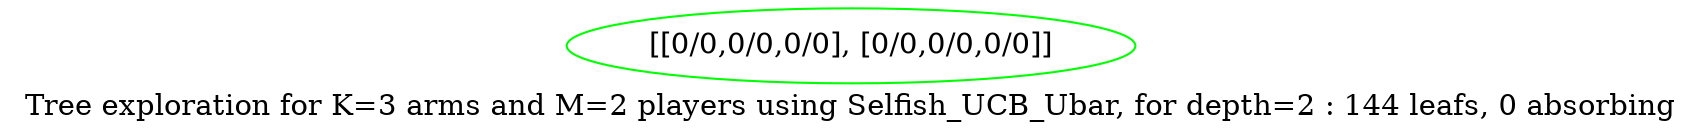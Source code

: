 digraph {
	overlap=false
	label="Tree exploration for K=3 arms and M=2 players using Selfish_UCB_Ubar, for depth=2 : 144 leafs, 0 absorbing"
	0 [label="[[0/0,0/0,0/0], [0/0,0/0,0/0]]" color=green]
}
